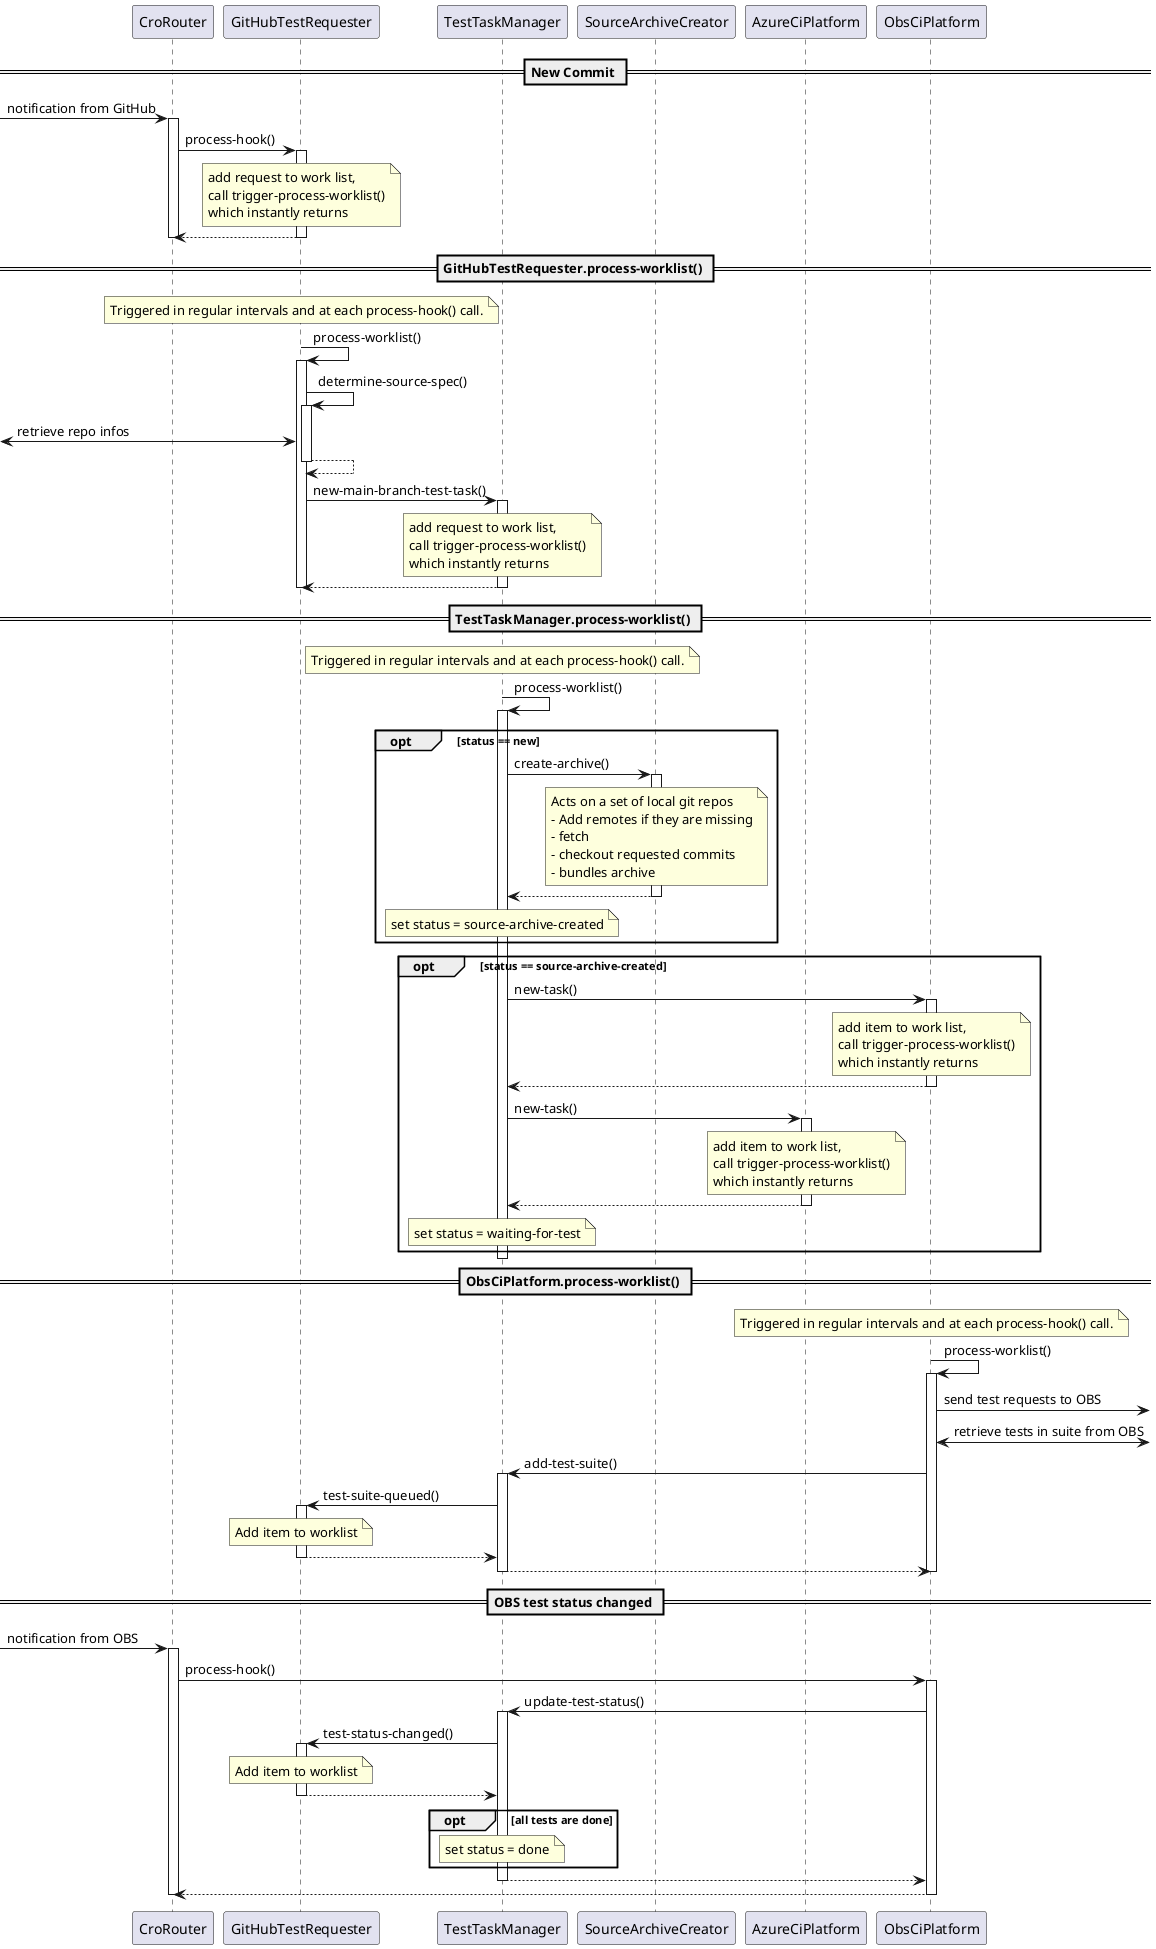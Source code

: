 @startuml
participant CroRouter            As cr
participant GitHubTestRequester  As gtr
participant TestTaskManager      As ttm
participant SourceArchiveCreator As sac
participant AzureCiPlatform      As acp
participant ObsCiPlatform        As ocp

== New Commit ==

[-> cr: notification from GitHub
activate cr

cr -> gtr: process-hook()
activate gtr

note over gtr
    add request to work list,
    call trigger-process-worklist()
    which instantly returns
end note

return

deactivate cr

== GitHubTestRequester.process-worklist() ==

note over gtr
Triggered in regular intervals and at each process-hook() call.
end note

gtr -> gtr: process-worklist()
activate gtr

gtr -> gtr: determine-source-spec()
activate gtr
[<-> gtr: retrieve repo infos
return

gtr -> ttm: new-main-branch-test-task()
activate ttm

note over ttm
    add request to work list,
    call trigger-process-worklist()
    which instantly returns
end note

return


deactivate gtr

== TestTaskManager.process-worklist() ==

note over ttm
    Triggered in regular intervals and at each process-hook() call.
end note

ttm -> ttm: process-worklist()
activate ttm

'    if status == new
'        SourceArchiveCreator.create-archive(:$rakudo-repo, :$rakudo-commit-sha, :$nqp-repo, :$nqp-commit-sha, :$moar-repo, :$moar-commit-sha)
'        $_.new-task() for @test-task-listeners
'    if status == testing
'        if all test platforms are done, set to done (this should never happen)

opt status == new
    ttm -> sac: create-archive()
    activate sac
        note over sac
            Acts on a set of local git repos
            - Add remotes if they are missing
            - fetch
            - checkout requested commits
            - bundles archive
        end note
    return
    note over ttm: set status = source-archive-created
end
opt status == source-archive-created

    ttm -> ocp: new-task()
    activate ocp
        note over ocp
            add item to work list,
            call trigger-process-worklist()
            which instantly returns
        end note
    return

    ttm -> acp: new-task()
    activate acp
        note over acp
            add item to work list,
            call trigger-process-worklist()
            which instantly returns
        end note
    return

    note over ttm: set status = waiting-for-test

end

deactivate ttm

== ObsCiPlatform.process-worklist() ==

note over ocp
Triggered in regular intervals and at each process-hook() call.
end note

ocp -> ocp: process-worklist()
activate ocp

]<- ocp: send test requests to OBS

]<-> ocp: retrieve tests in suite from OBS

ocp -> ttm: add-test-suite()
activate ttm

ttm -> gtr: test-suite-queued()
activate gtr
note over gtr: Add item to worklist
return

return

deactivate ocp

== OBS test status changed ==

[-> cr: notification from OBS
activate cr

    cr -> ocp: process-hook()
    activate ocp

        ocp -> ttm: update-test-status()
        activate ttm

            ttm -> gtr: test-status-changed()
            activate gtr
                note over gtr: Add item to worklist
            return
            
            opt all tests are done
                note over ttm: set status = done
            end

        return

    return

deactivate cr

@enduml
